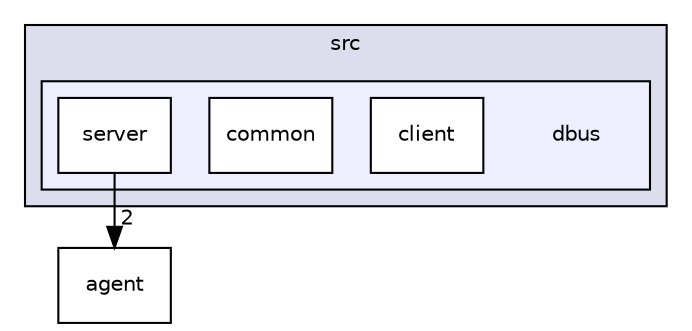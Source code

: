 digraph "src/dbus" {
  compound=true
  node [ fontsize="10", fontname="Helvetica"];
  edge [ labelfontsize="10", labelfontname="Helvetica"];
  subgraph clusterdir_68267d1309a1af8e8297ef4c3efbcdba {
    graph [ bgcolor="#ddddee", pencolor="black", label="src" fontname="Helvetica", fontsize="10", URL="dir_68267d1309a1af8e8297ef4c3efbcdba.html"]
  subgraph clusterdir_94a2683589a88019f6e9bb2916eaec33 {
    graph [ bgcolor="#eeeeff", pencolor="black", label="" URL="dir_94a2683589a88019f6e9bb2916eaec33.html"];
    dir_94a2683589a88019f6e9bb2916eaec33 [shape=plaintext label="dbus"];
    dir_5c492cc946bf89d9bc46349eda8242f2 [shape=box label="client" color="black" fillcolor="white" style="filled" URL="dir_5c492cc946bf89d9bc46349eda8242f2.html"];
    dir_b81ae46c79e374472031eed72d7e4408 [shape=box label="common" color="black" fillcolor="white" style="filled" URL="dir_b81ae46c79e374472031eed72d7e4408.html"];
    dir_43662de72e56b0906008ab906b597214 [shape=box label="server" color="black" fillcolor="white" style="filled" URL="dir_43662de72e56b0906008ab906b597214.html"];
  }
  }
  dir_7a595b6a07cd8b16c4e5e314d67cc75b [shape=box label="agent" URL="dir_7a595b6a07cd8b16c4e5e314d67cc75b.html"];
  dir_43662de72e56b0906008ab906b597214->dir_7a595b6a07cd8b16c4e5e314d67cc75b [headlabel="2", labeldistance=1.5 headhref="dir_000011_000003.html"];
}
